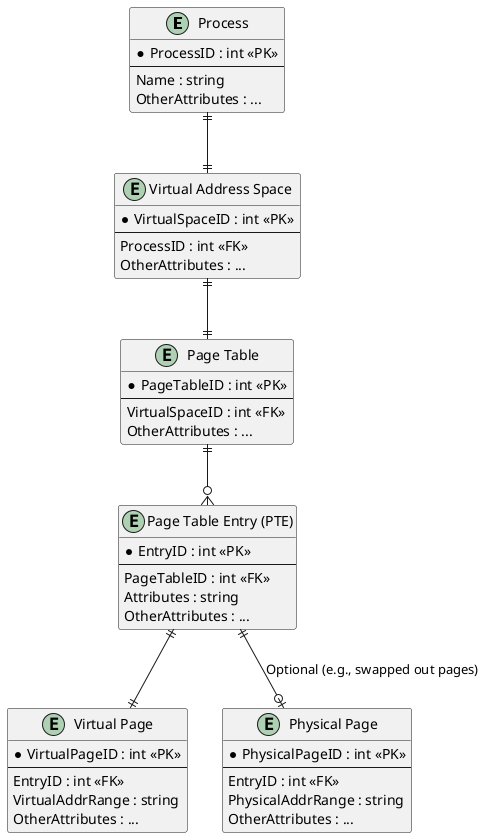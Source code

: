 @startuml relationship
!define ER_DIAGRAM

entity "Process" as Process {
    * ProcessID : int <<PK>>
    --
    Name : string
    OtherAttributes : ...
}

entity "Virtual Address Space" as VirtualAddressSpace {
    * VirtualSpaceID : int <<PK>>
    --
    ProcessID : int <<FK>>
    OtherAttributes : ...
}

entity "Page Table" as PageTable {
    * PageTableID : int <<PK>>
    --
    VirtualSpaceID : int <<FK>>
    OtherAttributes : ...
}

entity "Page Table Entry (PTE)" as PTE {
    * EntryID : int <<PK>>
    --
    PageTableID : int <<FK>>
    Attributes : string
    OtherAttributes : ...
}

entity "Virtual Page" as VirtualPage {
    * VirtualPageID : int <<PK>>
    --
    EntryID : int <<FK>>
    VirtualAddrRange : string
    OtherAttributes : ...
}

entity "Physical Page" as PhysicalPage {
    * PhysicalPageID : int <<PK>>
    --
    EntryID : int <<FK>>
    PhysicalAddrRange : string
    OtherAttributes : ...
}


Process             ||--|| VirtualAddressSpace
VirtualAddressSpace ||--|| PageTable
PageTable           ||--o{ PTE
PTE                 ||--|| VirtualPage
PTE                 ||--o| PhysicalPage : "Optional (e.g., swapped out pages)"

@enduml
